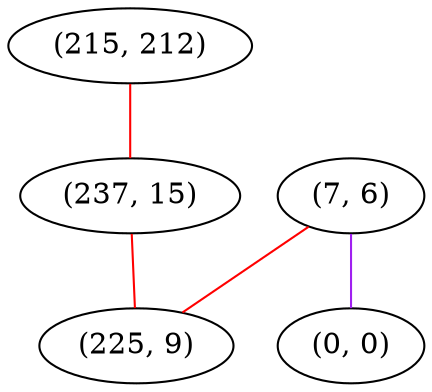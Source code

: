 graph "" {
"(215, 212)";
"(7, 6)";
"(237, 15)";
"(225, 9)";
"(0, 0)";
"(215, 212)" -- "(237, 15)"  [color=red, key=0, weight=1];
"(7, 6)" -- "(0, 0)"  [color=purple, key=0, weight=4];
"(7, 6)" -- "(225, 9)"  [color=red, key=0, weight=1];
"(237, 15)" -- "(225, 9)"  [color=red, key=0, weight=1];
}
